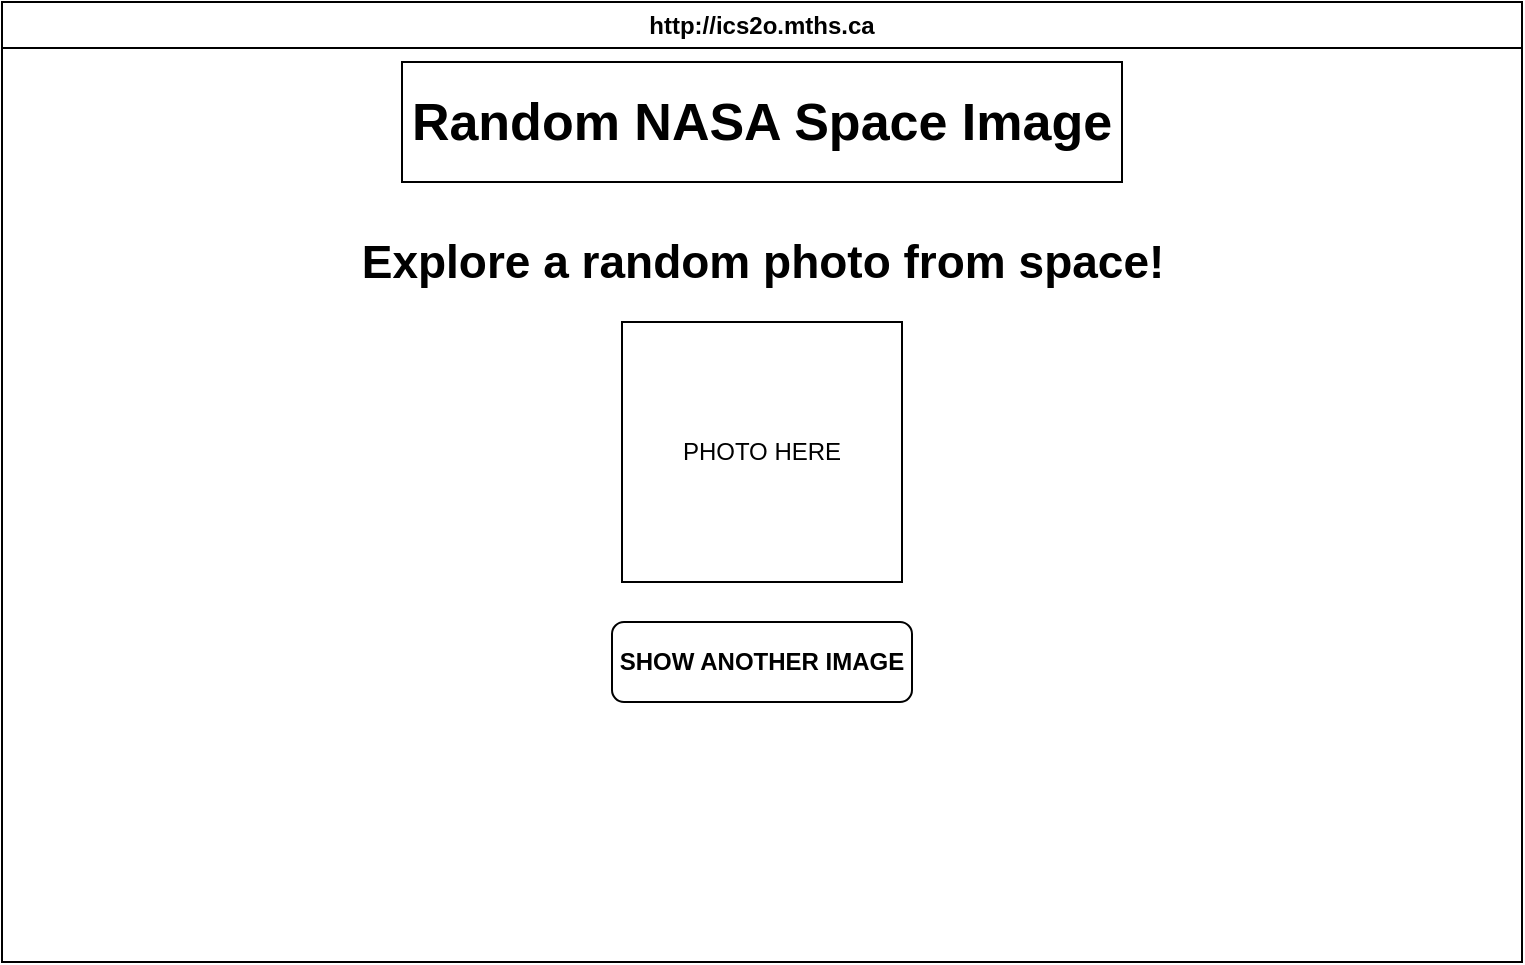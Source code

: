 <mxfile>
    <diagram id="0C9LPtkzgQrAdEU2vfoF" name="Page-1">
        <mxGraphModel dx="1386" dy="666" grid="1" gridSize="10" guides="1" tooltips="1" connect="1" arrows="1" fold="1" page="1" pageScale="1" pageWidth="850" pageHeight="1100" math="0" shadow="0">
            <root>
                <mxCell id="0"/>
                <mxCell id="1" parent="0"/>
                <mxCell id="8" value="http://ics2o.mths.ca" style="swimlane;whiteSpace=wrap;html=1;" vertex="1" parent="1">
                    <mxGeometry x="45" y="60" width="760" height="480" as="geometry"/>
                </mxCell>
                <mxCell id="9" value="&lt;b&gt;&lt;font style=&quot;font-size: 26px;&quot;&gt;Random NASA Space Image&lt;/font&gt;&lt;/b&gt;" style="whiteSpace=wrap;html=1;" vertex="1" parent="8">
                    <mxGeometry x="200" y="30" width="360" height="60" as="geometry"/>
                </mxCell>
                <mxCell id="11" value="&lt;b style=&quot;&quot;&gt;&lt;font style=&quot;font-size: 23px;&quot;&gt;Explore a random photo from space!&lt;/font&gt;&lt;/b&gt;" style="text;html=1;align=center;verticalAlign=middle;resizable=0;points=[];autosize=1;strokeColor=none;fillColor=none;" vertex="1" parent="8">
                    <mxGeometry x="170" y="110" width="420" height="40" as="geometry"/>
                </mxCell>
                <mxCell id="12" value="&lt;b&gt;SHOW ANOTHER IMAGE&lt;/b&gt;" style="rounded=1;whiteSpace=wrap;html=1;" vertex="1" parent="8">
                    <mxGeometry x="305" y="310" width="150" height="40" as="geometry"/>
                </mxCell>
                <mxCell id="14" value="PHOTO HERE" style="whiteSpace=wrap;html=1;" vertex="1" parent="8">
                    <mxGeometry x="310" y="160" width="140" height="130" as="geometry"/>
                </mxCell>
            </root>
        </mxGraphModel>
    </diagram>
</mxfile>